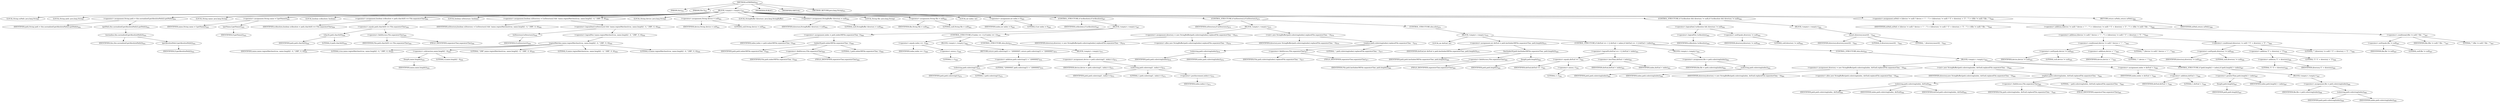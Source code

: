 digraph "toVMSPath" {  
"1798" [label = <(METHOD,toVMSPath)<SUB>951</SUB>> ]
"88" [label = <(PARAM,this)<SUB>951</SUB>> ]
"1799" [label = <(PARAM,File f)<SUB>951</SUB>> ]
"1800" [label = <(BLOCK,&lt;empty&gt;,&lt;empty&gt;)<SUB>951</SUB>> ]
"1801" [label = <(LOCAL,String osPath: java.lang.String)> ]
"1802" [label = <(LOCAL,String path: java.lang.String)> ]
"1803" [label = <(&lt;operator&gt;.assignment,String path = this.normalize(f.getAbsolutePath()).getPath())<SUB>954</SUB>> ]
"1804" [label = <(IDENTIFIER,path,String path = this.normalize(f.getAbsolutePath()).getPath())<SUB>954</SUB>> ]
"1805" [label = <(getPath,this.normalize(f.getAbsolutePath()).getPath())<SUB>954</SUB>> ]
"1806" [label = <(normalize,this.normalize(f.getAbsolutePath()))<SUB>954</SUB>> ]
"87" [label = <(IDENTIFIER,this,this.normalize(f.getAbsolutePath()))<SUB>954</SUB>> ]
"1807" [label = <(getAbsolutePath,f.getAbsolutePath())<SUB>954</SUB>> ]
"1808" [label = <(IDENTIFIER,f,f.getAbsolutePath())<SUB>954</SUB>> ]
"1809" [label = <(LOCAL,String name: java.lang.String)> ]
"1810" [label = <(&lt;operator&gt;.assignment,String name = f.getName())<SUB>955</SUB>> ]
"1811" [label = <(IDENTIFIER,name,String name = f.getName())<SUB>955</SUB>> ]
"1812" [label = <(getName,f.getName())<SUB>955</SUB>> ]
"1813" [label = <(IDENTIFIER,f,f.getName())<SUB>955</SUB>> ]
"1814" [label = <(LOCAL,boolean isAbsolute: boolean)> ]
"1815" [label = <(&lt;operator&gt;.assignment,boolean isAbsolute = path.charAt(0) == File.separatorChar)<SUB>956</SUB>> ]
"1816" [label = <(IDENTIFIER,isAbsolute,boolean isAbsolute = path.charAt(0) == File.separatorChar)<SUB>956</SUB>> ]
"1817" [label = <(&lt;operator&gt;.equals,path.charAt(0) == File.separatorChar)<SUB>956</SUB>> ]
"1818" [label = <(charAt,path.charAt(0))<SUB>956</SUB>> ]
"1819" [label = <(IDENTIFIER,path,path.charAt(0))<SUB>956</SUB>> ]
"1820" [label = <(LITERAL,0,path.charAt(0))<SUB>956</SUB>> ]
"1821" [label = <(&lt;operator&gt;.fieldAccess,File.separatorChar)<SUB>956</SUB>> ]
"1822" [label = <(IDENTIFIER,File,path.charAt(0) == File.separatorChar)<SUB>956</SUB>> ]
"1823" [label = <(FIELD_IDENTIFIER,separatorChar,separatorChar)<SUB>956</SUB>> ]
"1824" [label = <(LOCAL,boolean isDirectory: boolean)> ]
"1825" [label = <(&lt;operator&gt;.assignment,boolean isDirectory = f.isDirectory() &amp;&amp; !name.regionMatches(true, name.length() - 4, &quot;.DIR&quot;, 0, 4))<SUB>958</SUB>> ]
"1826" [label = <(IDENTIFIER,isDirectory,boolean isDirectory = f.isDirectory() &amp;&amp; !name.regionMatches(true, name.length() - 4, &quot;.DIR&quot;, 0, 4))<SUB>958</SUB>> ]
"1827" [label = <(&lt;operator&gt;.logicalAnd,f.isDirectory() &amp;&amp; !name.regionMatches(true, name.length() - 4, &quot;.DIR&quot;, 0, 4))<SUB>958</SUB>> ]
"1828" [label = <(isDirectory,f.isDirectory())<SUB>958</SUB>> ]
"1829" [label = <(IDENTIFIER,f,f.isDirectory())<SUB>958</SUB>> ]
"1830" [label = <(&lt;operator&gt;.logicalNot,!name.regionMatches(true, name.length() - 4, &quot;.DIR&quot;, 0, 4))<SUB>959</SUB>> ]
"1831" [label = <(regionMatches,name.regionMatches(true, name.length() - 4, &quot;.DIR&quot;, 0, 4))<SUB>959</SUB>> ]
"1832" [label = <(IDENTIFIER,name,name.regionMatches(true, name.length() - 4, &quot;.DIR&quot;, 0, 4))<SUB>959</SUB>> ]
"1833" [label = <(LITERAL,true,name.regionMatches(true, name.length() - 4, &quot;.DIR&quot;, 0, 4))<SUB>959</SUB>> ]
"1834" [label = <(&lt;operator&gt;.subtraction,name.length() - 4)<SUB>959</SUB>> ]
"1835" [label = <(length,name.length())<SUB>959</SUB>> ]
"1836" [label = <(IDENTIFIER,name,name.length())<SUB>959</SUB>> ]
"1837" [label = <(LITERAL,4,name.length() - 4)<SUB>959</SUB>> ]
"1838" [label = <(LITERAL,&quot;.DIR&quot;,name.regionMatches(true, name.length() - 4, &quot;.DIR&quot;, 0, 4))<SUB>959</SUB>> ]
"1839" [label = <(LITERAL,0,name.regionMatches(true, name.length() - 4, &quot;.DIR&quot;, 0, 4))<SUB>959</SUB>> ]
"1840" [label = <(LITERAL,4,name.regionMatches(true, name.length() - 4, &quot;.DIR&quot;, 0, 4))<SUB>959</SUB>> ]
"1841" [label = <(LOCAL,String device: java.lang.String)> ]
"1842" [label = <(&lt;operator&gt;.assignment,String device = null)<SUB>961</SUB>> ]
"1843" [label = <(IDENTIFIER,device,String device = null)<SUB>961</SUB>> ]
"1844" [label = <(LITERAL,null,String device = null)<SUB>961</SUB>> ]
"90" [label = <(LOCAL,StringBuffer directory: java.lang.StringBuffer)> ]
"1845" [label = <(&lt;operator&gt;.assignment,StringBuffer directory = null)<SUB>962</SUB>> ]
"1846" [label = <(IDENTIFIER,directory,StringBuffer directory = null)<SUB>962</SUB>> ]
"1847" [label = <(LITERAL,null,StringBuffer directory = null)<SUB>962</SUB>> ]
"1848" [label = <(LOCAL,String file: java.lang.String)> ]
"1849" [label = <(&lt;operator&gt;.assignment,String file = null)<SUB>963</SUB>> ]
"1850" [label = <(IDENTIFIER,file,String file = null)<SUB>963</SUB>> ]
"1851" [label = <(LITERAL,null,String file = null)<SUB>963</SUB>> ]
"1852" [label = <(LOCAL,int index: int)> ]
"1853" [label = <(&lt;operator&gt;.assignment,int index = 0)<SUB>965</SUB>> ]
"1854" [label = <(IDENTIFIER,index,int index = 0)<SUB>965</SUB>> ]
"1855" [label = <(LITERAL,0,int index = 0)<SUB>965</SUB>> ]
"1856" [label = <(CONTROL_STRUCTURE,if (isAbsolute),if (isAbsolute))<SUB>967</SUB>> ]
"1857" [label = <(IDENTIFIER,isAbsolute,if (isAbsolute))<SUB>967</SUB>> ]
"1858" [label = <(BLOCK,&lt;empty&gt;,&lt;empty&gt;)<SUB>967</SUB>> ]
"1859" [label = <(&lt;operator&gt;.assignment,index = path.indexOf(File.separatorChar, 1))<SUB>968</SUB>> ]
"1860" [label = <(IDENTIFIER,index,index = path.indexOf(File.separatorChar, 1))<SUB>968</SUB>> ]
"1861" [label = <(indexOf,path.indexOf(File.separatorChar, 1))<SUB>968</SUB>> ]
"1862" [label = <(IDENTIFIER,path,path.indexOf(File.separatorChar, 1))<SUB>968</SUB>> ]
"1863" [label = <(&lt;operator&gt;.fieldAccess,File.separatorChar)<SUB>968</SUB>> ]
"1864" [label = <(IDENTIFIER,File,path.indexOf(File.separatorChar, 1))<SUB>968</SUB>> ]
"1865" [label = <(FIELD_IDENTIFIER,separatorChar,separatorChar)<SUB>968</SUB>> ]
"1866" [label = <(LITERAL,1,path.indexOf(File.separatorChar, 1))<SUB>968</SUB>> ]
"1867" [label = <(CONTROL_STRUCTURE,if (index == -1),if (index == -1))<SUB>969</SUB>> ]
"1868" [label = <(&lt;operator&gt;.equals,index == -1)<SUB>969</SUB>> ]
"1869" [label = <(IDENTIFIER,index,index == -1)<SUB>969</SUB>> ]
"1870" [label = <(&lt;operator&gt;.minus,-1)<SUB>969</SUB>> ]
"1871" [label = <(LITERAL,1,-1)<SUB>969</SUB>> ]
"1872" [label = <(BLOCK,&lt;empty&gt;,&lt;empty&gt;)<SUB>969</SUB>> ]
"1873" [label = <(RETURN,return path.substring(1) + &quot;:[000000]&quot;;,return path.substring(1) + &quot;:[000000]&quot;;)<SUB>970</SUB>> ]
"1874" [label = <(&lt;operator&gt;.addition,path.substring(1) + &quot;:[000000]&quot;)<SUB>970</SUB>> ]
"1875" [label = <(substring,path.substring(1))<SUB>970</SUB>> ]
"1876" [label = <(IDENTIFIER,path,path.substring(1))<SUB>970</SUB>> ]
"1877" [label = <(LITERAL,1,path.substring(1))<SUB>970</SUB>> ]
"1878" [label = <(LITERAL,&quot;:[000000]&quot;,path.substring(1) + &quot;:[000000]&quot;)<SUB>970</SUB>> ]
"1879" [label = <(CONTROL_STRUCTURE,else,else)<SUB>971</SUB>> ]
"1880" [label = <(BLOCK,&lt;empty&gt;,&lt;empty&gt;)<SUB>971</SUB>> ]
"1881" [label = <(&lt;operator&gt;.assignment,device = path.substring(1, index++))<SUB>972</SUB>> ]
"1882" [label = <(IDENTIFIER,device,device = path.substring(1, index++))<SUB>972</SUB>> ]
"1883" [label = <(substring,path.substring(1, index++))<SUB>972</SUB>> ]
"1884" [label = <(IDENTIFIER,path,path.substring(1, index++))<SUB>972</SUB>> ]
"1885" [label = <(LITERAL,1,path.substring(1, index++))<SUB>972</SUB>> ]
"1886" [label = <(&lt;operator&gt;.postIncrement,index++)<SUB>972</SUB>> ]
"1887" [label = <(IDENTIFIER,index,index++)<SUB>972</SUB>> ]
"1888" [label = <(CONTROL_STRUCTURE,if (isDirectory),if (isDirectory))<SUB>975</SUB>> ]
"1889" [label = <(IDENTIFIER,isDirectory,if (isDirectory))<SUB>975</SUB>> ]
"1890" [label = <(BLOCK,&lt;empty&gt;,&lt;empty&gt;)<SUB>975</SUB>> ]
"1891" [label = <(&lt;operator&gt;.assignment,directory = new StringBuffer(path.substring(index).replace(File.separatorChar, '.')))<SUB>976</SUB>> ]
"1892" [label = <(IDENTIFIER,directory,directory = new StringBuffer(path.substring(index).replace(File.separatorChar, '.')))<SUB>976</SUB>> ]
"1893" [label = <(&lt;operator&gt;.alloc,new StringBuffer(path.substring(index).replace(File.separatorChar, '.')))<SUB>976</SUB>> ]
"1894" [label = <(&lt;init&gt;,new StringBuffer(path.substring(index).replace(File.separatorChar, '.')))<SUB>976</SUB>> ]
"89" [label = <(IDENTIFIER,directory,new StringBuffer(path.substring(index).replace(File.separatorChar, '.')))<SUB>976</SUB>> ]
"1895" [label = <(replace,path.substring(index).replace(File.separatorChar, '.'))<SUB>976</SUB>> ]
"1896" [label = <(substring,path.substring(index))<SUB>976</SUB>> ]
"1897" [label = <(IDENTIFIER,path,path.substring(index))<SUB>976</SUB>> ]
"1898" [label = <(IDENTIFIER,index,path.substring(index))<SUB>976</SUB>> ]
"1899" [label = <(&lt;operator&gt;.fieldAccess,File.separatorChar)<SUB>977</SUB>> ]
"1900" [label = <(IDENTIFIER,File,path.substring(index).replace(File.separatorChar, '.'))<SUB>977</SUB>> ]
"1901" [label = <(FIELD_IDENTIFIER,separatorChar,separatorChar)<SUB>977</SUB>> ]
"1902" [label = <(LITERAL,'.',path.substring(index).replace(File.separatorChar, '.'))<SUB>977</SUB>> ]
"1903" [label = <(CONTROL_STRUCTURE,else,else)<SUB>978</SUB>> ]
"1904" [label = <(BLOCK,&lt;empty&gt;,&lt;empty&gt;)<SUB>978</SUB>> ]
"1905" [label = <(LOCAL,int dirEnd: int)> ]
"1906" [label = <(&lt;operator&gt;.assignment,int dirEnd = path.lastIndexOf(File.separatorChar, path.length()))<SUB>979</SUB>> ]
"1907" [label = <(IDENTIFIER,dirEnd,int dirEnd = path.lastIndexOf(File.separatorChar, path.length()))<SUB>979</SUB>> ]
"1908" [label = <(lastIndexOf,path.lastIndexOf(File.separatorChar, path.length()))<SUB>980</SUB>> ]
"1909" [label = <(IDENTIFIER,path,path.lastIndexOf(File.separatorChar, path.length()))<SUB>980</SUB>> ]
"1910" [label = <(&lt;operator&gt;.fieldAccess,File.separatorChar)<SUB>980</SUB>> ]
"1911" [label = <(IDENTIFIER,File,path.lastIndexOf(File.separatorChar, path.length()))<SUB>980</SUB>> ]
"1912" [label = <(FIELD_IDENTIFIER,separatorChar,separatorChar)<SUB>980</SUB>> ]
"1913" [label = <(length,path.length())<SUB>980</SUB>> ]
"1914" [label = <(IDENTIFIER,path,path.length())<SUB>980</SUB>> ]
"1915" [label = <(CONTROL_STRUCTURE,if (dirEnd == -1 || dirEnd &lt; index),if (dirEnd == -1 || dirEnd &lt; index))<SUB>981</SUB>> ]
"1916" [label = <(&lt;operator&gt;.logicalOr,dirEnd == -1 || dirEnd &lt; index)<SUB>981</SUB>> ]
"1917" [label = <(&lt;operator&gt;.equals,dirEnd == -1)<SUB>981</SUB>> ]
"1918" [label = <(IDENTIFIER,dirEnd,dirEnd == -1)<SUB>981</SUB>> ]
"1919" [label = <(&lt;operator&gt;.minus,-1)<SUB>981</SUB>> ]
"1920" [label = <(LITERAL,1,-1)<SUB>981</SUB>> ]
"1921" [label = <(&lt;operator&gt;.lessThan,dirEnd &lt; index)<SUB>981</SUB>> ]
"1922" [label = <(IDENTIFIER,dirEnd,dirEnd &lt; index)<SUB>981</SUB>> ]
"1923" [label = <(IDENTIFIER,index,dirEnd &lt; index)<SUB>981</SUB>> ]
"1924" [label = <(BLOCK,&lt;empty&gt;,&lt;empty&gt;)<SUB>981</SUB>> ]
"1925" [label = <(&lt;operator&gt;.assignment,file = path.substring(index))<SUB>982</SUB>> ]
"1926" [label = <(IDENTIFIER,file,file = path.substring(index))<SUB>982</SUB>> ]
"1927" [label = <(substring,path.substring(index))<SUB>982</SUB>> ]
"1928" [label = <(IDENTIFIER,path,path.substring(index))<SUB>982</SUB>> ]
"1929" [label = <(IDENTIFIER,index,path.substring(index))<SUB>982</SUB>> ]
"1930" [label = <(CONTROL_STRUCTURE,else,else)<SUB>983</SUB>> ]
"1931" [label = <(BLOCK,&lt;empty&gt;,&lt;empty&gt;)<SUB>983</SUB>> ]
"1932" [label = <(&lt;operator&gt;.assignment,directory = new StringBuffer(path.substring(index, dirEnd).replace(File.separatorChar, '.')))<SUB>984</SUB>> ]
"1933" [label = <(IDENTIFIER,directory,directory = new StringBuffer(path.substring(index, dirEnd).replace(File.separatorChar, '.')))<SUB>984</SUB>> ]
"1934" [label = <(&lt;operator&gt;.alloc,new StringBuffer(path.substring(index, dirEnd).replace(File.separatorChar, '.')))<SUB>984</SUB>> ]
"1935" [label = <(&lt;init&gt;,new StringBuffer(path.substring(index, dirEnd).replace(File.separatorChar, '.')))<SUB>984</SUB>> ]
"91" [label = <(IDENTIFIER,directory,new StringBuffer(path.substring(index, dirEnd).replace(File.separatorChar, '.')))<SUB>984</SUB>> ]
"1936" [label = <(replace,path.substring(index, dirEnd).replace(File.separatorChar, '.'))<SUB>984</SUB>> ]
"1937" [label = <(substring,path.substring(index, dirEnd))<SUB>984</SUB>> ]
"1938" [label = <(IDENTIFIER,path,path.substring(index, dirEnd))<SUB>984</SUB>> ]
"1939" [label = <(IDENTIFIER,index,path.substring(index, dirEnd))<SUB>984</SUB>> ]
"1940" [label = <(IDENTIFIER,dirEnd,path.substring(index, dirEnd))<SUB>984</SUB>> ]
"1941" [label = <(&lt;operator&gt;.fieldAccess,File.separatorChar)<SUB>985</SUB>> ]
"1942" [label = <(IDENTIFIER,File,path.substring(index, dirEnd).replace(File.separatorChar, '.'))<SUB>985</SUB>> ]
"1943" [label = <(FIELD_IDENTIFIER,separatorChar,separatorChar)<SUB>985</SUB>> ]
"1944" [label = <(LITERAL,'.',path.substring(index, dirEnd).replace(File.separatorChar, '.'))<SUB>985</SUB>> ]
"1945" [label = <(&lt;operator&gt;.assignment,index = dirEnd + 1)<SUB>986</SUB>> ]
"1946" [label = <(IDENTIFIER,index,index = dirEnd + 1)<SUB>986</SUB>> ]
"1947" [label = <(&lt;operator&gt;.addition,dirEnd + 1)<SUB>986</SUB>> ]
"1948" [label = <(IDENTIFIER,dirEnd,dirEnd + 1)<SUB>986</SUB>> ]
"1949" [label = <(LITERAL,1,dirEnd + 1)<SUB>986</SUB>> ]
"1950" [label = <(CONTROL_STRUCTURE,if (path.length() &gt; index),if (path.length() &gt; index))<SUB>987</SUB>> ]
"1951" [label = <(&lt;operator&gt;.greaterThan,path.length() &gt; index)<SUB>987</SUB>> ]
"1952" [label = <(length,path.length())<SUB>987</SUB>> ]
"1953" [label = <(IDENTIFIER,path,path.length())<SUB>987</SUB>> ]
"1954" [label = <(IDENTIFIER,index,path.length() &gt; index)<SUB>987</SUB>> ]
"1955" [label = <(BLOCK,&lt;empty&gt;,&lt;empty&gt;)<SUB>987</SUB>> ]
"1956" [label = <(&lt;operator&gt;.assignment,file = path.substring(index))<SUB>988</SUB>> ]
"1957" [label = <(IDENTIFIER,file,file = path.substring(index))<SUB>988</SUB>> ]
"1958" [label = <(substring,path.substring(index))<SUB>988</SUB>> ]
"1959" [label = <(IDENTIFIER,path,path.substring(index))<SUB>988</SUB>> ]
"1960" [label = <(IDENTIFIER,index,path.substring(index))<SUB>988</SUB>> ]
"1961" [label = <(CONTROL_STRUCTURE,if (!isAbsolute &amp;&amp; directory != null),if (!isAbsolute &amp;&amp; directory != null))<SUB>992</SUB>> ]
"1962" [label = <(&lt;operator&gt;.logicalAnd,!isAbsolute &amp;&amp; directory != null)<SUB>992</SUB>> ]
"1963" [label = <(&lt;operator&gt;.logicalNot,!isAbsolute)<SUB>992</SUB>> ]
"1964" [label = <(IDENTIFIER,isAbsolute,!isAbsolute)<SUB>992</SUB>> ]
"1965" [label = <(&lt;operator&gt;.notEquals,directory != null)<SUB>992</SUB>> ]
"1966" [label = <(IDENTIFIER,directory,directory != null)<SUB>992</SUB>> ]
"1967" [label = <(LITERAL,null,directory != null)<SUB>992</SUB>> ]
"1968" [label = <(BLOCK,&lt;empty&gt;,&lt;empty&gt;)<SUB>992</SUB>> ]
"1969" [label = <(insert,directory.insert(0, '.'))<SUB>993</SUB>> ]
"1970" [label = <(IDENTIFIER,directory,directory.insert(0, '.'))<SUB>993</SUB>> ]
"1971" [label = <(LITERAL,0,directory.insert(0, '.'))<SUB>993</SUB>> ]
"1972" [label = <(LITERAL,'.',directory.insert(0, '.'))<SUB>993</SUB>> ]
"1973" [label = <(&lt;operator&gt;.assignment,osPath = ((device != null) ? device + &quot;:&quot; : &quot;&quot;) + ((directory != null) ? &quot;[&quot; + directory + &quot;]&quot; : &quot;&quot;) + ((file != null) ? file : &quot;&quot;))<SUB>995</SUB>> ]
"1974" [label = <(IDENTIFIER,osPath,osPath = ((device != null) ? device + &quot;:&quot; : &quot;&quot;) + ((directory != null) ? &quot;[&quot; + directory + &quot;]&quot; : &quot;&quot;) + ((file != null) ? file : &quot;&quot;))<SUB>995</SUB>> ]
"1975" [label = <(&lt;operator&gt;.addition,((device != null) ? device + &quot;:&quot; : &quot;&quot;) + ((directory != null) ? &quot;[&quot; + directory + &quot;]&quot; : &quot;&quot;) + ((file != null) ? file : &quot;&quot;))<SUB>995</SUB>> ]
"1976" [label = <(&lt;operator&gt;.addition,((device != null) ? device + &quot;:&quot; : &quot;&quot;) + ((directory != null) ? &quot;[&quot; + directory + &quot;]&quot; : &quot;&quot;))<SUB>995</SUB>> ]
"1977" [label = <(&lt;operator&gt;.conditional,(device != null) ? device + &quot;:&quot; : &quot;&quot;)<SUB>995</SUB>> ]
"1978" [label = <(&lt;operator&gt;.notEquals,device != null)<SUB>995</SUB>> ]
"1979" [label = <(IDENTIFIER,device,device != null)<SUB>995</SUB>> ]
"1980" [label = <(LITERAL,null,device != null)<SUB>995</SUB>> ]
"1981" [label = <(&lt;operator&gt;.addition,device + &quot;:&quot;)<SUB>995</SUB>> ]
"1982" [label = <(IDENTIFIER,device,device + &quot;:&quot;)<SUB>995</SUB>> ]
"1983" [label = <(LITERAL,&quot;:&quot;,device + &quot;:&quot;)<SUB>995</SUB>> ]
"1984" [label = <(LITERAL,&quot;&quot;,(device != null) ? device + &quot;:&quot; : &quot;&quot;)<SUB>995</SUB>> ]
"1985" [label = <(&lt;operator&gt;.conditional,(directory != null) ? &quot;[&quot; + directory + &quot;]&quot; : &quot;&quot;)<SUB>996</SUB>> ]
"1986" [label = <(&lt;operator&gt;.notEquals,directory != null)<SUB>996</SUB>> ]
"1987" [label = <(IDENTIFIER,directory,directory != null)<SUB>996</SUB>> ]
"1988" [label = <(LITERAL,null,directory != null)<SUB>996</SUB>> ]
"1989" [label = <(&lt;operator&gt;.addition,&quot;[&quot; + directory + &quot;]&quot;)<SUB>996</SUB>> ]
"1990" [label = <(&lt;operator&gt;.addition,&quot;[&quot; + directory)<SUB>996</SUB>> ]
"1991" [label = <(LITERAL,&quot;[&quot;,&quot;[&quot; + directory)<SUB>996</SUB>> ]
"1992" [label = <(IDENTIFIER,directory,&quot;[&quot; + directory)<SUB>996</SUB>> ]
"1993" [label = <(LITERAL,&quot;]&quot;,&quot;[&quot; + directory + &quot;]&quot;)<SUB>996</SUB>> ]
"1994" [label = <(LITERAL,&quot;&quot;,(directory != null) ? &quot;[&quot; + directory + &quot;]&quot; : &quot;&quot;)<SUB>996</SUB>> ]
"1995" [label = <(&lt;operator&gt;.conditional,(file != null) ? file : &quot;&quot;)<SUB>997</SUB>> ]
"1996" [label = <(&lt;operator&gt;.notEquals,file != null)<SUB>997</SUB>> ]
"1997" [label = <(IDENTIFIER,file,file != null)<SUB>997</SUB>> ]
"1998" [label = <(LITERAL,null,file != null)<SUB>997</SUB>> ]
"1999" [label = <(IDENTIFIER,file,(file != null) ? file : &quot;&quot;)<SUB>997</SUB>> ]
"2000" [label = <(LITERAL,&quot;&quot;,(file != null) ? file : &quot;&quot;)<SUB>997</SUB>> ]
"2001" [label = <(RETURN,return osPath;,return osPath;)<SUB>998</SUB>> ]
"2002" [label = <(IDENTIFIER,osPath,return osPath;)<SUB>998</SUB>> ]
"2003" [label = <(MODIFIER,PUBLIC)> ]
"2004" [label = <(MODIFIER,VIRTUAL)> ]
"2005" [label = <(METHOD_RETURN,java.lang.String)<SUB>951</SUB>> ]
  "1798" -> "88" 
  "1798" -> "1799" 
  "1798" -> "1800" 
  "1798" -> "2003" 
  "1798" -> "2004" 
  "1798" -> "2005" 
  "1800" -> "1801" 
  "1800" -> "1802" 
  "1800" -> "1803" 
  "1800" -> "1809" 
  "1800" -> "1810" 
  "1800" -> "1814" 
  "1800" -> "1815" 
  "1800" -> "1824" 
  "1800" -> "1825" 
  "1800" -> "1841" 
  "1800" -> "1842" 
  "1800" -> "90" 
  "1800" -> "1845" 
  "1800" -> "1848" 
  "1800" -> "1849" 
  "1800" -> "1852" 
  "1800" -> "1853" 
  "1800" -> "1856" 
  "1800" -> "1888" 
  "1800" -> "1961" 
  "1800" -> "1973" 
  "1800" -> "2001" 
  "1803" -> "1804" 
  "1803" -> "1805" 
  "1805" -> "1806" 
  "1806" -> "87" 
  "1806" -> "1807" 
  "1807" -> "1808" 
  "1810" -> "1811" 
  "1810" -> "1812" 
  "1812" -> "1813" 
  "1815" -> "1816" 
  "1815" -> "1817" 
  "1817" -> "1818" 
  "1817" -> "1821" 
  "1818" -> "1819" 
  "1818" -> "1820" 
  "1821" -> "1822" 
  "1821" -> "1823" 
  "1825" -> "1826" 
  "1825" -> "1827" 
  "1827" -> "1828" 
  "1827" -> "1830" 
  "1828" -> "1829" 
  "1830" -> "1831" 
  "1831" -> "1832" 
  "1831" -> "1833" 
  "1831" -> "1834" 
  "1831" -> "1838" 
  "1831" -> "1839" 
  "1831" -> "1840" 
  "1834" -> "1835" 
  "1834" -> "1837" 
  "1835" -> "1836" 
  "1842" -> "1843" 
  "1842" -> "1844" 
  "1845" -> "1846" 
  "1845" -> "1847" 
  "1849" -> "1850" 
  "1849" -> "1851" 
  "1853" -> "1854" 
  "1853" -> "1855" 
  "1856" -> "1857" 
  "1856" -> "1858" 
  "1858" -> "1859" 
  "1858" -> "1867" 
  "1859" -> "1860" 
  "1859" -> "1861" 
  "1861" -> "1862" 
  "1861" -> "1863" 
  "1861" -> "1866" 
  "1863" -> "1864" 
  "1863" -> "1865" 
  "1867" -> "1868" 
  "1867" -> "1872" 
  "1867" -> "1879" 
  "1868" -> "1869" 
  "1868" -> "1870" 
  "1870" -> "1871" 
  "1872" -> "1873" 
  "1873" -> "1874" 
  "1874" -> "1875" 
  "1874" -> "1878" 
  "1875" -> "1876" 
  "1875" -> "1877" 
  "1879" -> "1880" 
  "1880" -> "1881" 
  "1881" -> "1882" 
  "1881" -> "1883" 
  "1883" -> "1884" 
  "1883" -> "1885" 
  "1883" -> "1886" 
  "1886" -> "1887" 
  "1888" -> "1889" 
  "1888" -> "1890" 
  "1888" -> "1903" 
  "1890" -> "1891" 
  "1890" -> "1894" 
  "1891" -> "1892" 
  "1891" -> "1893" 
  "1894" -> "89" 
  "1894" -> "1895" 
  "1895" -> "1896" 
  "1895" -> "1899" 
  "1895" -> "1902" 
  "1896" -> "1897" 
  "1896" -> "1898" 
  "1899" -> "1900" 
  "1899" -> "1901" 
  "1903" -> "1904" 
  "1904" -> "1905" 
  "1904" -> "1906" 
  "1904" -> "1915" 
  "1906" -> "1907" 
  "1906" -> "1908" 
  "1908" -> "1909" 
  "1908" -> "1910" 
  "1908" -> "1913" 
  "1910" -> "1911" 
  "1910" -> "1912" 
  "1913" -> "1914" 
  "1915" -> "1916" 
  "1915" -> "1924" 
  "1915" -> "1930" 
  "1916" -> "1917" 
  "1916" -> "1921" 
  "1917" -> "1918" 
  "1917" -> "1919" 
  "1919" -> "1920" 
  "1921" -> "1922" 
  "1921" -> "1923" 
  "1924" -> "1925" 
  "1925" -> "1926" 
  "1925" -> "1927" 
  "1927" -> "1928" 
  "1927" -> "1929" 
  "1930" -> "1931" 
  "1931" -> "1932" 
  "1931" -> "1935" 
  "1931" -> "1945" 
  "1931" -> "1950" 
  "1932" -> "1933" 
  "1932" -> "1934" 
  "1935" -> "91" 
  "1935" -> "1936" 
  "1936" -> "1937" 
  "1936" -> "1941" 
  "1936" -> "1944" 
  "1937" -> "1938" 
  "1937" -> "1939" 
  "1937" -> "1940" 
  "1941" -> "1942" 
  "1941" -> "1943" 
  "1945" -> "1946" 
  "1945" -> "1947" 
  "1947" -> "1948" 
  "1947" -> "1949" 
  "1950" -> "1951" 
  "1950" -> "1955" 
  "1951" -> "1952" 
  "1951" -> "1954" 
  "1952" -> "1953" 
  "1955" -> "1956" 
  "1956" -> "1957" 
  "1956" -> "1958" 
  "1958" -> "1959" 
  "1958" -> "1960" 
  "1961" -> "1962" 
  "1961" -> "1968" 
  "1962" -> "1963" 
  "1962" -> "1965" 
  "1963" -> "1964" 
  "1965" -> "1966" 
  "1965" -> "1967" 
  "1968" -> "1969" 
  "1969" -> "1970" 
  "1969" -> "1971" 
  "1969" -> "1972" 
  "1973" -> "1974" 
  "1973" -> "1975" 
  "1975" -> "1976" 
  "1975" -> "1995" 
  "1976" -> "1977" 
  "1976" -> "1985" 
  "1977" -> "1978" 
  "1977" -> "1981" 
  "1977" -> "1984" 
  "1978" -> "1979" 
  "1978" -> "1980" 
  "1981" -> "1982" 
  "1981" -> "1983" 
  "1985" -> "1986" 
  "1985" -> "1989" 
  "1985" -> "1994" 
  "1986" -> "1987" 
  "1986" -> "1988" 
  "1989" -> "1990" 
  "1989" -> "1993" 
  "1990" -> "1991" 
  "1990" -> "1992" 
  "1995" -> "1996" 
  "1995" -> "1999" 
  "1995" -> "2000" 
  "1996" -> "1997" 
  "1996" -> "1998" 
  "2001" -> "2002" 
}

